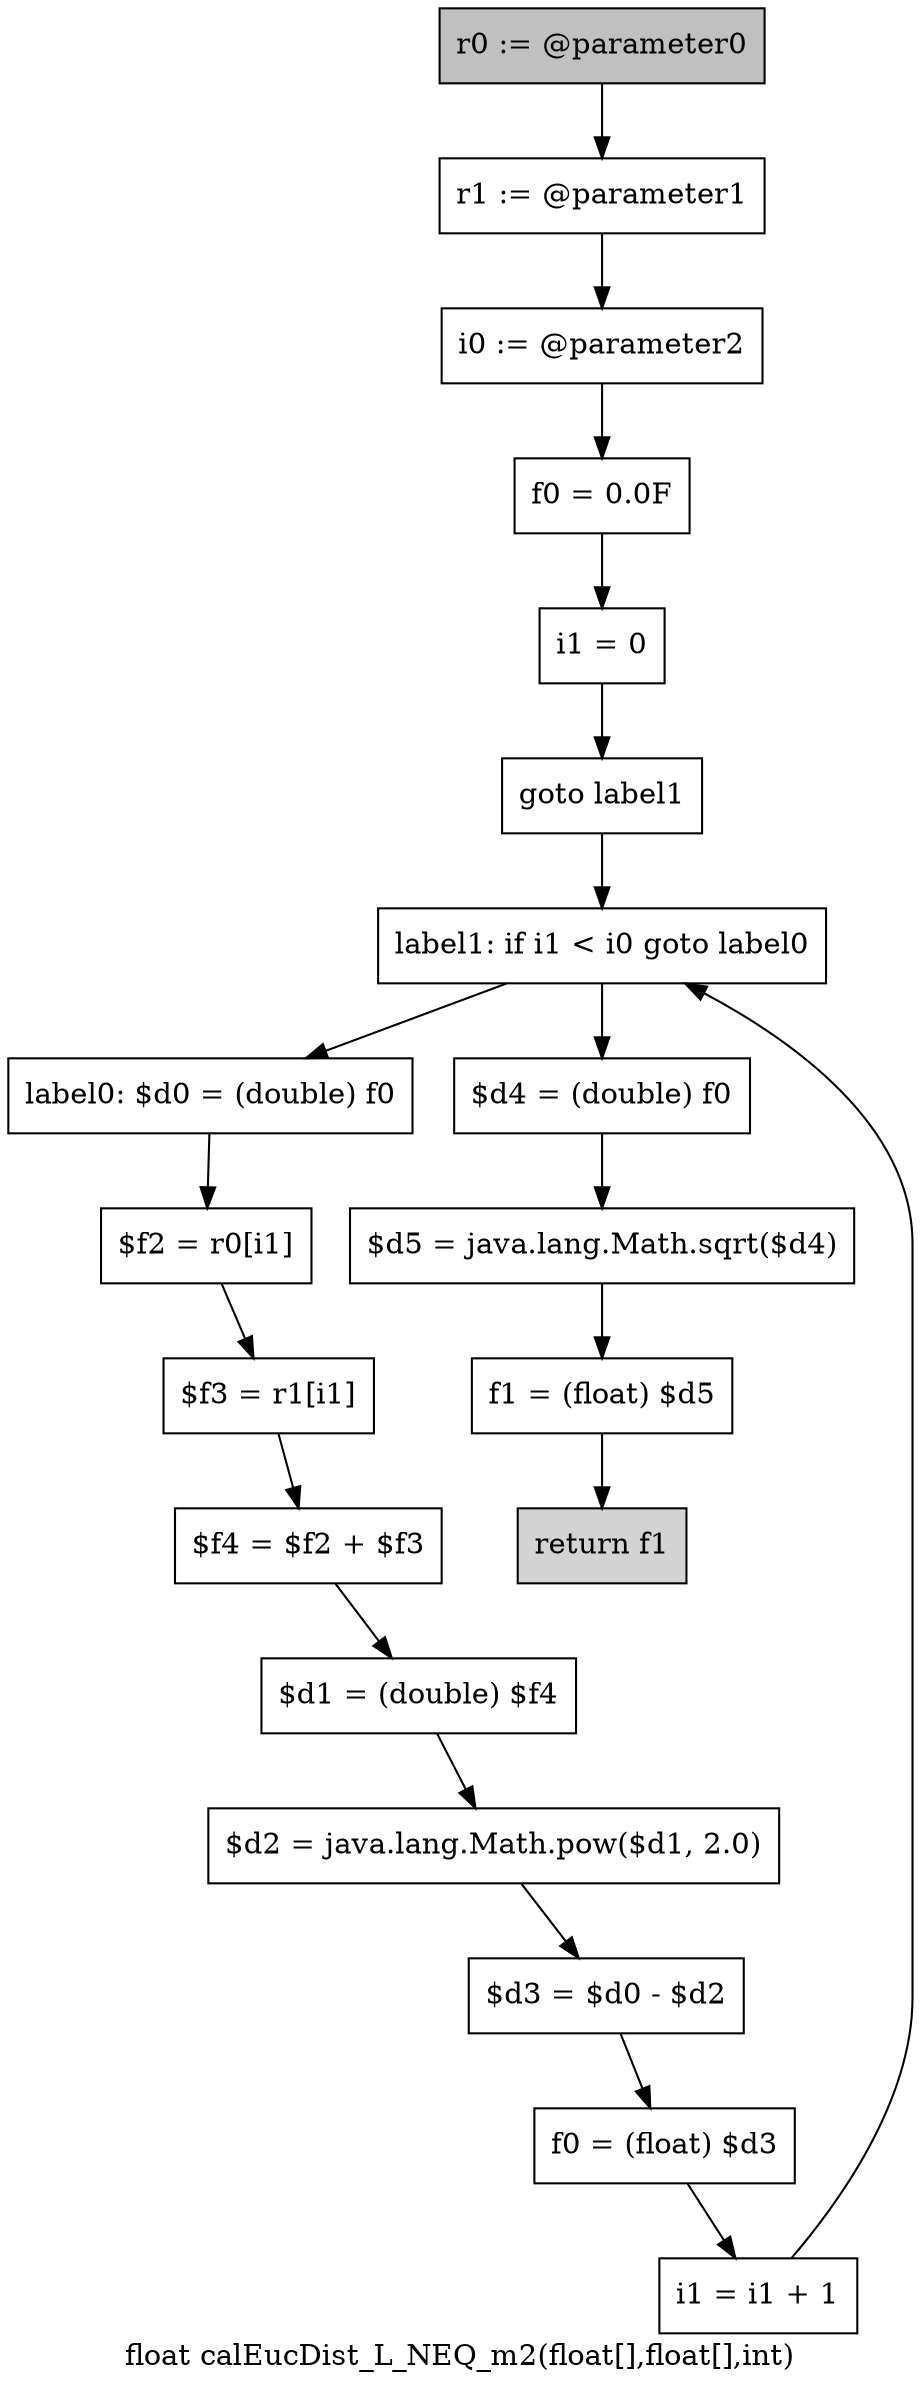 digraph "float calEucDist_L_NEQ_m2(float[],float[],int)" {
    label="float calEucDist_L_NEQ_m2(float[],float[],int)";
    node [shape=box];
    "0" [style=filled,fillcolor=gray,label="r0 := @parameter0",];
    "1" [label="r1 := @parameter1",];
    "0"->"1";
    "2" [label="i0 := @parameter2",];
    "1"->"2";
    "3" [label="f0 = 0.0F",];
    "2"->"3";
    "4" [label="i1 = 0",];
    "3"->"4";
    "5" [label="goto label1",];
    "4"->"5";
    "15" [label="label1: if i1 < i0 goto label0",];
    "5"->"15";
    "6" [label="label0: $d0 = (double) f0",];
    "7" [label="$f2 = r0[i1]",];
    "6"->"7";
    "8" [label="$f3 = r1[i1]",];
    "7"->"8";
    "9" [label="$f4 = $f2 + $f3",];
    "8"->"9";
    "10" [label="$d1 = (double) $f4",];
    "9"->"10";
    "11" [label="$d2 = java.lang.Math.pow($d1, 2.0)",];
    "10"->"11";
    "12" [label="$d3 = $d0 - $d2",];
    "11"->"12";
    "13" [label="f0 = (float) $d3",];
    "12"->"13";
    "14" [label="i1 = i1 + 1",];
    "13"->"14";
    "14"->"15";
    "15"->"6";
    "16" [label="$d4 = (double) f0",];
    "15"->"16";
    "17" [label="$d5 = java.lang.Math.sqrt($d4)",];
    "16"->"17";
    "18" [label="f1 = (float) $d5",];
    "17"->"18";
    "19" [style=filled,fillcolor=lightgray,label="return f1",];
    "18"->"19";
}
